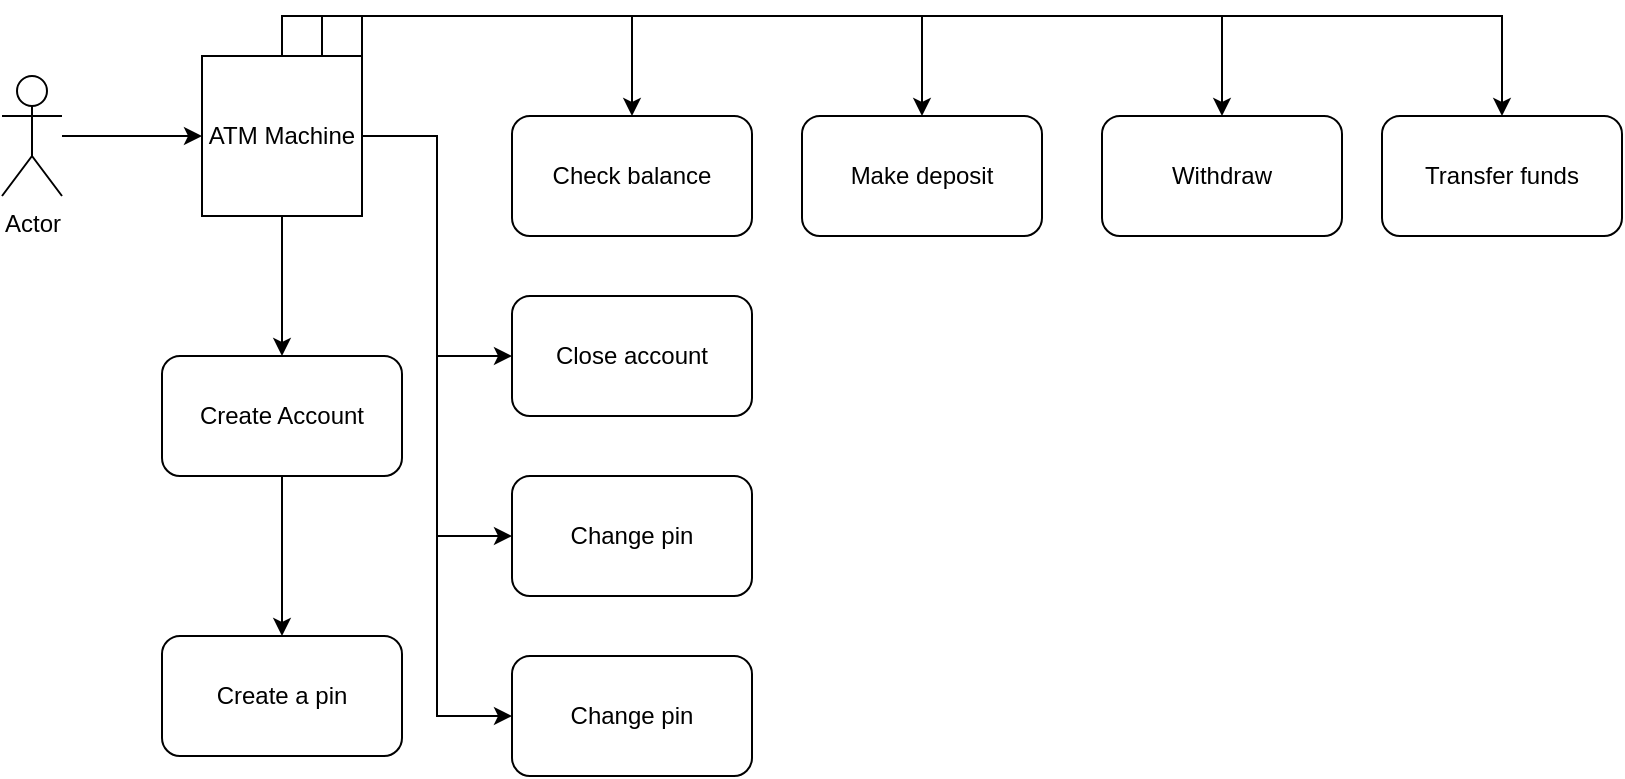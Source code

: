 <mxfile version="24.2.5" type="device">
  <diagram name="Page-1" id="gQgs4raMr5YVJyw4C2tG">
    <mxGraphModel dx="1034" dy="446" grid="1" gridSize="10" guides="1" tooltips="1" connect="1" arrows="1" fold="1" page="1" pageScale="1" pageWidth="850" pageHeight="1100" math="0" shadow="0">
      <root>
        <mxCell id="0" />
        <mxCell id="1" parent="0" />
        <mxCell id="7I-q4MAc95csg4sLK43u-12" value="" style="edgeStyle=orthogonalEdgeStyle;rounded=0;orthogonalLoop=1;jettySize=auto;html=1;" edge="1" parent="1" source="7I-q4MAc95csg4sLK43u-1" target="7I-q4MAc95csg4sLK43u-11">
          <mxGeometry relative="1" as="geometry" />
        </mxCell>
        <mxCell id="7I-q4MAc95csg4sLK43u-25" style="edgeStyle=orthogonalEdgeStyle;rounded=0;orthogonalLoop=1;jettySize=auto;html=1;exitX=1;exitY=0;exitDx=0;exitDy=0;entryX=0.5;entryY=0;entryDx=0;entryDy=0;" edge="1" parent="1" source="7I-q4MAc95csg4sLK43u-1" target="7I-q4MAc95csg4sLK43u-17">
          <mxGeometry relative="1" as="geometry">
            <mxPoint x="370" y="170" as="targetPoint" />
          </mxGeometry>
        </mxCell>
        <mxCell id="7I-q4MAc95csg4sLK43u-26" style="edgeStyle=orthogonalEdgeStyle;rounded=0;orthogonalLoop=1;jettySize=auto;html=1;exitX=0.75;exitY=0;exitDx=0;exitDy=0;entryX=0.5;entryY=0;entryDx=0;entryDy=0;" edge="1" parent="1" source="7I-q4MAc95csg4sLK43u-1" target="7I-q4MAc95csg4sLK43u-19">
          <mxGeometry relative="1" as="geometry">
            <mxPoint x="700" y="140" as="targetPoint" />
          </mxGeometry>
        </mxCell>
        <mxCell id="7I-q4MAc95csg4sLK43u-27" style="edgeStyle=orthogonalEdgeStyle;rounded=0;orthogonalLoop=1;jettySize=auto;html=1;exitX=0.5;exitY=0;exitDx=0;exitDy=0;entryX=0.5;entryY=0;entryDx=0;entryDy=0;" edge="1" parent="1" source="7I-q4MAc95csg4sLK43u-1" target="7I-q4MAc95csg4sLK43u-21">
          <mxGeometry relative="1" as="geometry" />
        </mxCell>
        <mxCell id="7I-q4MAc95csg4sLK43u-31" style="edgeStyle=orthogonalEdgeStyle;rounded=0;orthogonalLoop=1;jettySize=auto;html=1;exitX=1;exitY=0.5;exitDx=0;exitDy=0;entryX=0;entryY=0.5;entryDx=0;entryDy=0;" edge="1" parent="1" source="7I-q4MAc95csg4sLK43u-1" target="7I-q4MAc95csg4sLK43u-30">
          <mxGeometry relative="1" as="geometry" />
        </mxCell>
        <mxCell id="7I-q4MAc95csg4sLK43u-33" style="edgeStyle=orthogonalEdgeStyle;rounded=0;orthogonalLoop=1;jettySize=auto;html=1;exitX=1;exitY=0.5;exitDx=0;exitDy=0;entryX=0;entryY=0.5;entryDx=0;entryDy=0;" edge="1" parent="1" source="7I-q4MAc95csg4sLK43u-1" target="7I-q4MAc95csg4sLK43u-32">
          <mxGeometry relative="1" as="geometry">
            <mxPoint x="390" y="440" as="targetPoint" />
          </mxGeometry>
        </mxCell>
        <mxCell id="7I-q4MAc95csg4sLK43u-35" style="edgeStyle=orthogonalEdgeStyle;rounded=0;orthogonalLoop=1;jettySize=auto;html=1;exitX=1;exitY=0.5;exitDx=0;exitDy=0;entryX=0;entryY=0.5;entryDx=0;entryDy=0;" edge="1" parent="1" source="7I-q4MAc95csg4sLK43u-1" target="7I-q4MAc95csg4sLK43u-34">
          <mxGeometry relative="1" as="geometry" />
        </mxCell>
        <mxCell id="7I-q4MAc95csg4sLK43u-37" style="edgeStyle=orthogonalEdgeStyle;rounded=0;orthogonalLoop=1;jettySize=auto;html=1;exitX=0.5;exitY=0;exitDx=0;exitDy=0;entryX=0.5;entryY=0;entryDx=0;entryDy=0;" edge="1" parent="1" source="7I-q4MAc95csg4sLK43u-1" target="7I-q4MAc95csg4sLK43u-36">
          <mxGeometry relative="1" as="geometry" />
        </mxCell>
        <mxCell id="7I-q4MAc95csg4sLK43u-1" value="ATM Machine" style="whiteSpace=wrap;html=1;aspect=fixed;" vertex="1" parent="1">
          <mxGeometry x="270" y="140" width="80" height="80" as="geometry" />
        </mxCell>
        <mxCell id="7I-q4MAc95csg4sLK43u-28" value="" style="edgeStyle=orthogonalEdgeStyle;rounded=0;orthogonalLoop=1;jettySize=auto;html=1;" edge="1" parent="1" source="7I-q4MAc95csg4sLK43u-7" target="7I-q4MAc95csg4sLK43u-1">
          <mxGeometry relative="1" as="geometry" />
        </mxCell>
        <mxCell id="7I-q4MAc95csg4sLK43u-7" value="Actor" style="shape=umlActor;verticalLabelPosition=bottom;verticalAlign=top;html=1;outlineConnect=0;" vertex="1" parent="1">
          <mxGeometry x="170" y="150" width="30" height="60" as="geometry" />
        </mxCell>
        <mxCell id="7I-q4MAc95csg4sLK43u-16" value="" style="edgeStyle=orthogonalEdgeStyle;rounded=0;orthogonalLoop=1;jettySize=auto;html=1;" edge="1" parent="1" source="7I-q4MAc95csg4sLK43u-11" target="7I-q4MAc95csg4sLK43u-15">
          <mxGeometry relative="1" as="geometry" />
        </mxCell>
        <mxCell id="7I-q4MAc95csg4sLK43u-11" value="Create Account" style="rounded=1;whiteSpace=wrap;html=1;" vertex="1" parent="1">
          <mxGeometry x="250" y="290" width="120" height="60" as="geometry" />
        </mxCell>
        <mxCell id="7I-q4MAc95csg4sLK43u-15" value="Create a pin" style="rounded=1;whiteSpace=wrap;html=1;" vertex="1" parent="1">
          <mxGeometry x="250" y="430" width="120" height="60" as="geometry" />
        </mxCell>
        <mxCell id="7I-q4MAc95csg4sLK43u-17" value="Check balance" style="rounded=1;whiteSpace=wrap;html=1;" vertex="1" parent="1">
          <mxGeometry x="425" y="170" width="120" height="60" as="geometry" />
        </mxCell>
        <mxCell id="7I-q4MAc95csg4sLK43u-19" value="Make deposit" style="rounded=1;whiteSpace=wrap;html=1;" vertex="1" parent="1">
          <mxGeometry x="570" y="170" width="120" height="60" as="geometry" />
        </mxCell>
        <mxCell id="7I-q4MAc95csg4sLK43u-21" value="Withdraw" style="rounded=1;whiteSpace=wrap;html=1;" vertex="1" parent="1">
          <mxGeometry x="720" y="170" width="120" height="60" as="geometry" />
        </mxCell>
        <mxCell id="7I-q4MAc95csg4sLK43u-30" value="Close account" style="rounded=1;whiteSpace=wrap;html=1;" vertex="1" parent="1">
          <mxGeometry x="425" y="260" width="120" height="60" as="geometry" />
        </mxCell>
        <mxCell id="7I-q4MAc95csg4sLK43u-32" value="Change pin" style="rounded=1;whiteSpace=wrap;html=1;" vertex="1" parent="1">
          <mxGeometry x="425" y="350" width="120" height="60" as="geometry" />
        </mxCell>
        <mxCell id="7I-q4MAc95csg4sLK43u-34" value="Change pin" style="rounded=1;whiteSpace=wrap;html=1;" vertex="1" parent="1">
          <mxGeometry x="425" y="440" width="120" height="60" as="geometry" />
        </mxCell>
        <mxCell id="7I-q4MAc95csg4sLK43u-36" value="Transfer funds" style="rounded=1;whiteSpace=wrap;html=1;" vertex="1" parent="1">
          <mxGeometry x="860" y="170" width="120" height="60" as="geometry" />
        </mxCell>
      </root>
    </mxGraphModel>
  </diagram>
</mxfile>
